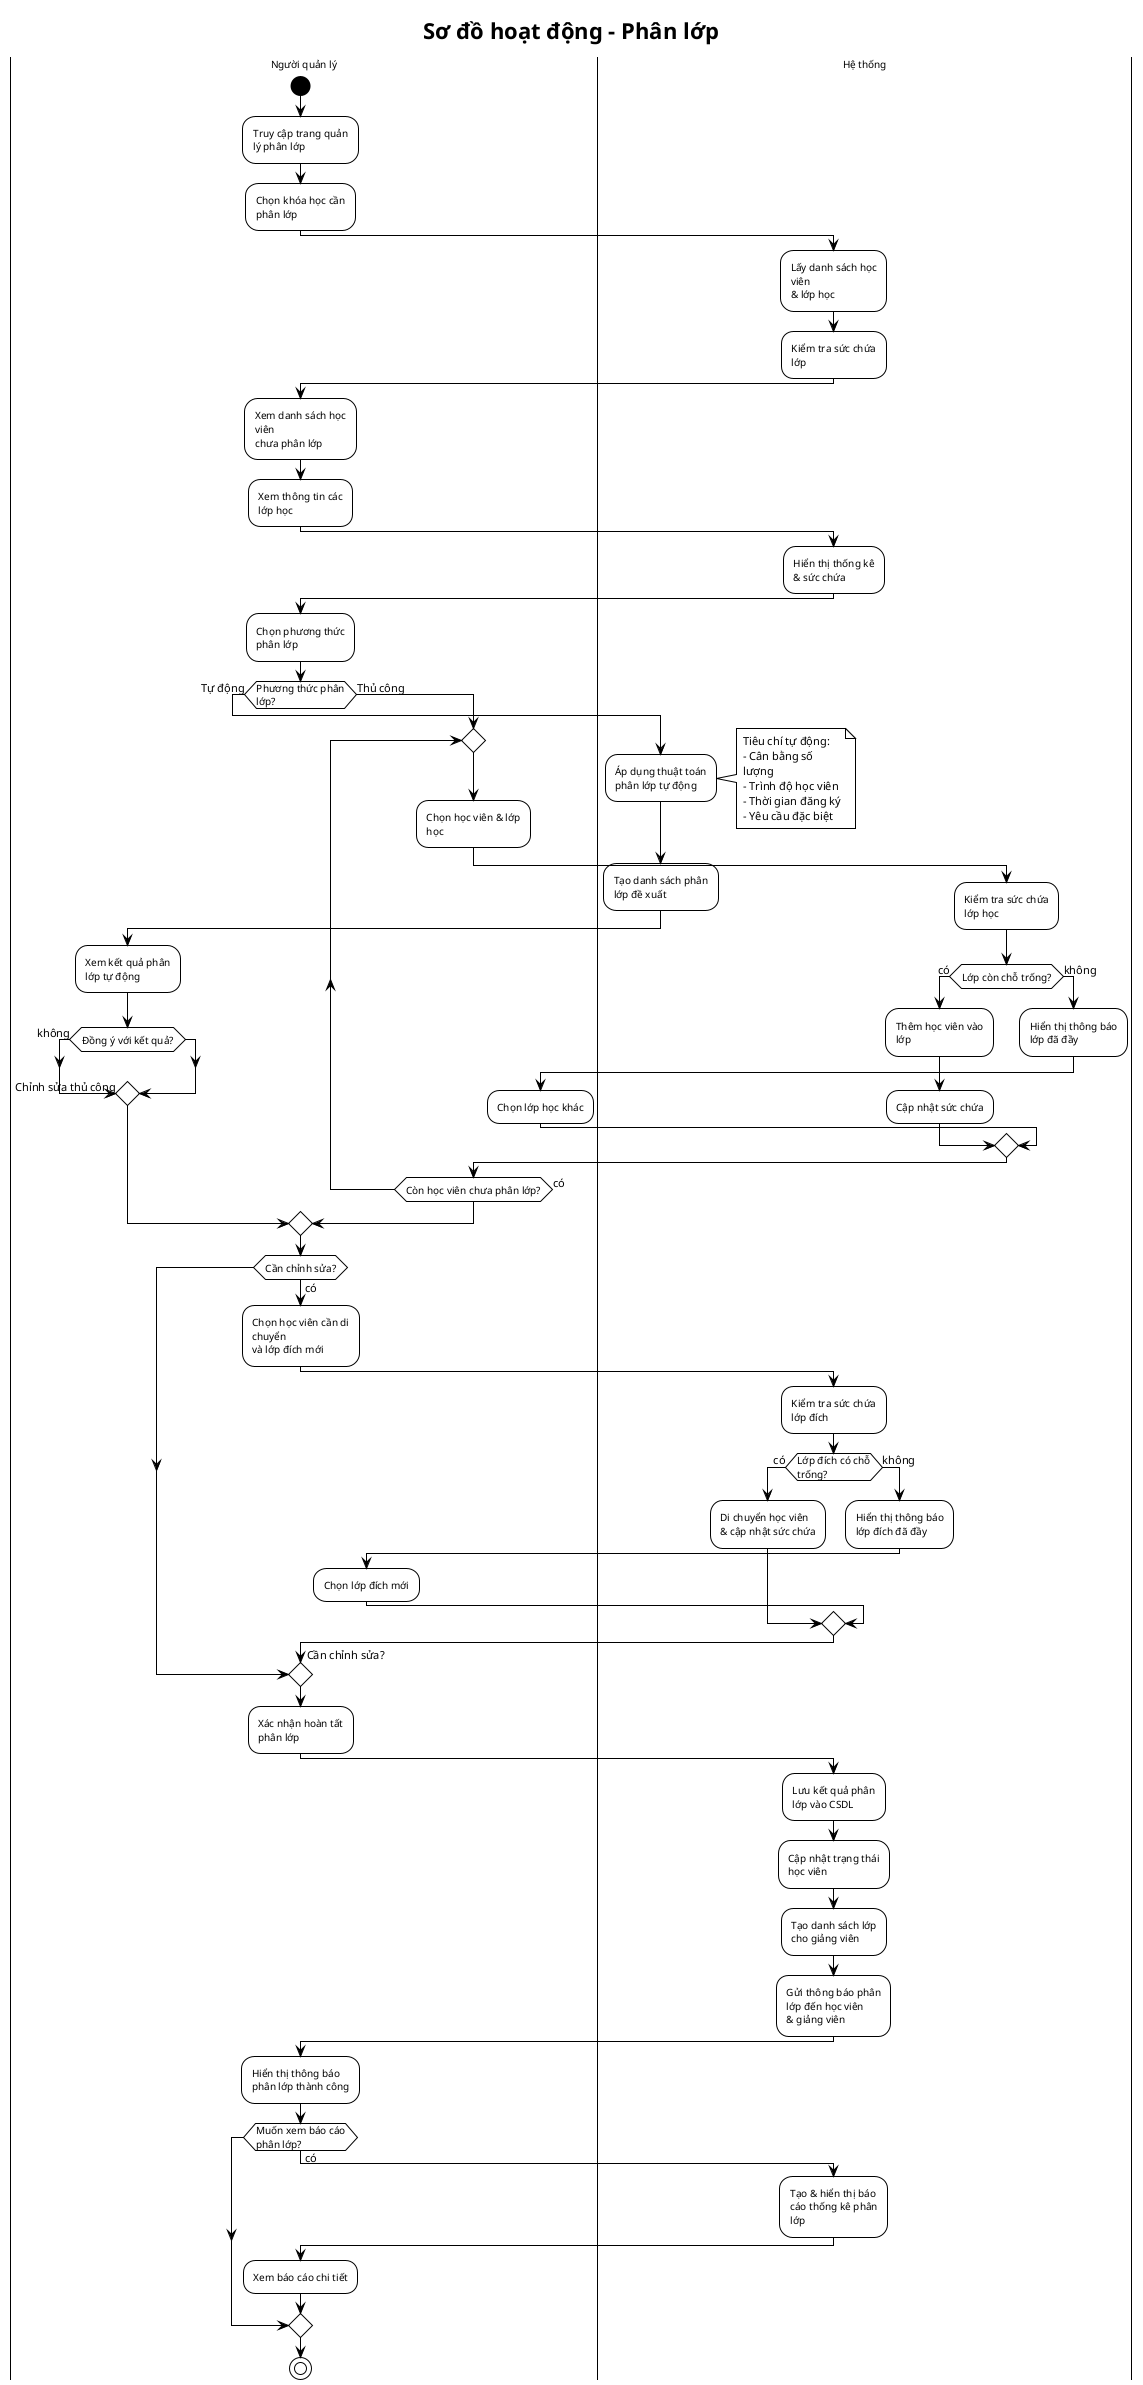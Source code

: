 @startuml
!theme plain
skinparam defaultFontSize 11
skinparam activityFontSize 10
skinparam swimlaneTitleFontSize 10
skinparam maxMessageSize 200
skinparam ranksep 60
skinparam activityStartColor black
skinparam activityEndColor black
skinparam activityEndColorBorder black
skinparam activityBarColor black
skinparam circledCharacterFontColor black
skinparam wrapWidth 100

title Sơ đồ hoạt động - Phân lớp

|Người quản lý|
start
:Truy cập trang quản lý phân lớp;
:Chọn khóa học cần phân lớp;

|Hệ thống|
:Lấy danh sách học viên\n& lớp học;
:Kiểm tra sức chứa lớp;

|Người quản lý|
:Xem danh sách học viên\nchưa phân lớp;
:Xem thông tin các lớp học;

|Hệ thống|
:Hiển thị thống kê\n& sức chứa;

|Người quản lý|
:Chọn phương thức phân lớp;

if (Phương thức phân lớp?) then (Tự động)
  |Hệ thống|
  :Áp dụng thuật toán phân lớp tự động;
  note right
    Tiêu chí tự động:
    - Cân bằng số lượng
    - Trình độ học viên
    - Thời gian đăng ký
    - Yêu cầu đặc biệt
  end note
  :Tạo danh sách phân lớp đề xuất;
  
  |Người quản lý|
  :Xem kết quả phân lớp tự động;
  if (Đồng ý với kết quả?) then (không)
    -> Chỉnh sửa thủ công;
  endif
else (Thủ công)
  repeat
    |Người quản lý|
    :Chọn học viên & lớp học;
    |Hệ thống|
    :Kiểm tra sức chứa lớp học;
    if (Lớp còn chỗ trống?) then (có)
      :Thêm học viên vào lớp;
      :Cập nhật sức chứa;
    else (không)
      :Hiển thị thông báo lớp đã đầy;
      |Người quản lý|
      :Chọn lớp học khác;
    endif
  repeat while (Còn học viên chưa phân lớp?) is (có)
endif

' Chỉnh sửa thủ công (cho cả 2 trường hợp)
|Người quản lý|
if (Cần chỉnh sửa?) then (có)
  :Chọn học viên cần di chuyển\nvà lớp đích mới;
  |Hệ thống|
  :Kiểm tra sức chứa lớp đích;
  if (Lớp đích có chỗ trống?) then (có)
    :Di chuyển học viên\n& cập nhật sức chứa;
  else (không)
    :Hiển thị thông báo lớp đích đã đầy;
    |Người quản lý|
    :Chọn lớp đích mới;
  endif
  |Người quản lý|
  -> Cần chỉnh sửa?;
endif

:Xác nhận hoàn tất phân lớp;

|Hệ thống|
:Lưu kết quả phân lớp vào CSDL;
:Cập nhật trạng thái học viên;
:Tạo danh sách lớp cho giảng viên;
:Gửi thông báo phân lớp đến học viên\n& giảng viên;

|Người quản lý|
:Hiển thị thông báo phân lớp thành công;

if (Muốn xem báo cáo phân lớp?) then (có)
  |Hệ thống|
  :Tạo & hiển thị báo cáo thống kê phân lớp;
  |Người quản lý|
  :Xem báo cáo chi tiết;
endif

stop
@enduml